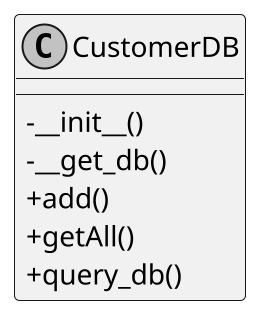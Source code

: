 @startuml
skinparam monochrome true
skinparam classAttributeIconSize 0
scale 2
class CustomerDB{
    -__init__()
    -__get_db()
    +add()
    +getAll()
    +query_db()
}
@enduml